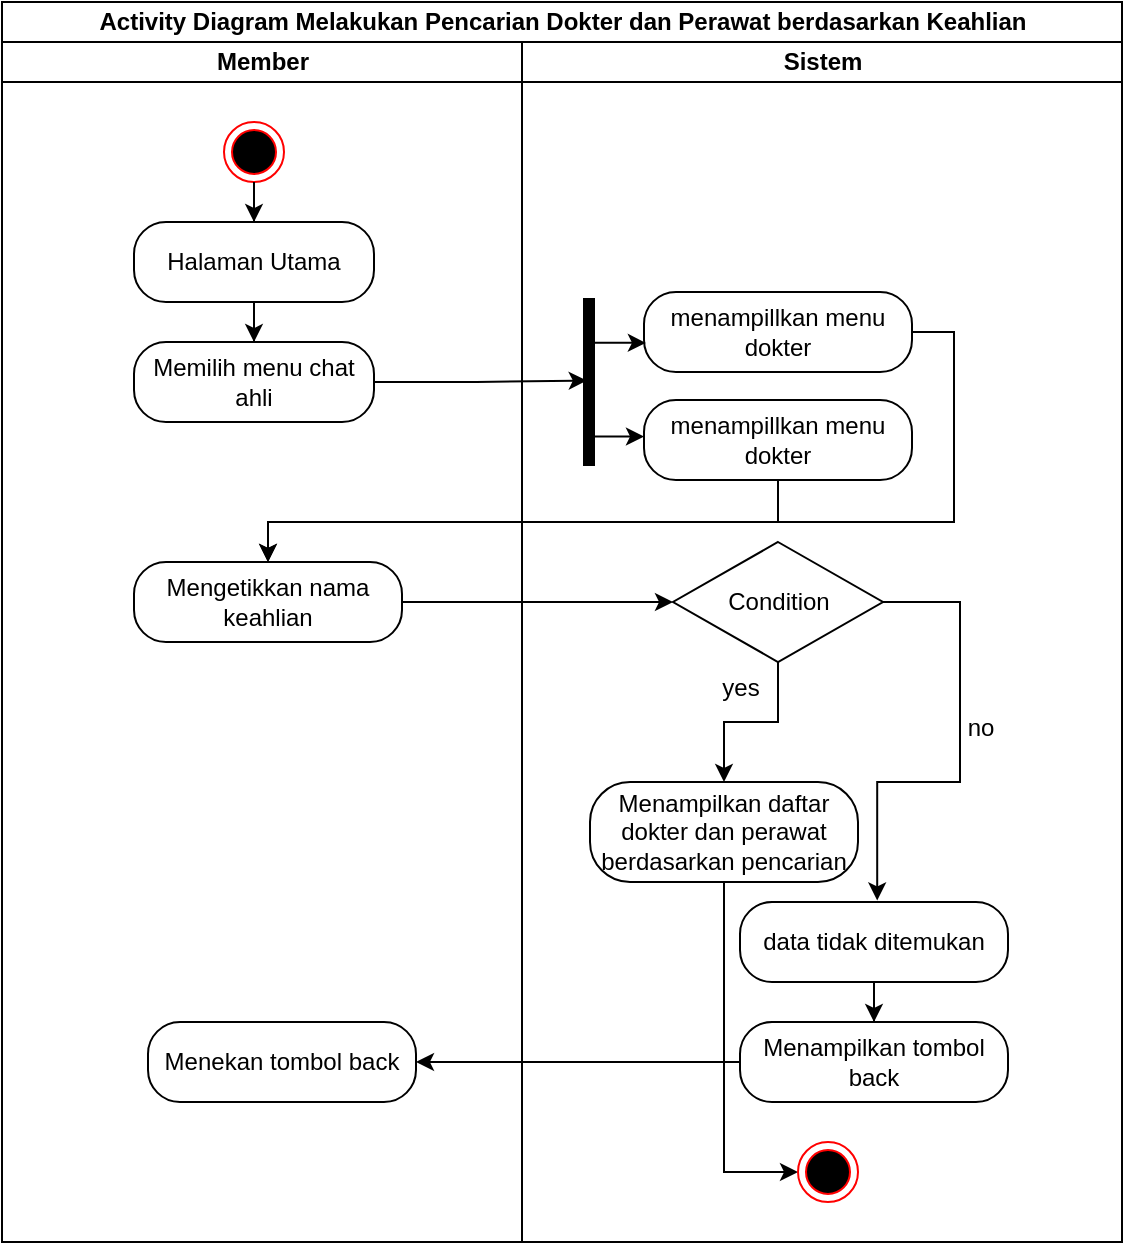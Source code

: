 <mxfile version="20.8.16" type="device"><diagram name="Page-1" id="E8yQ_byXl5OhAsjbGia8"><mxGraphModel dx="1036" dy="614" grid="1" gridSize="10" guides="1" tooltips="1" connect="1" arrows="1" fold="1" page="1" pageScale="1" pageWidth="850" pageHeight="1100" math="0" shadow="0"><root><mxCell id="0"/><mxCell id="1" parent="0"/><mxCell id="9SXBeCH9WAnPLhqtVqGz-1" value="Activity Diagram Melakukan Pencarian Dokter dan Perawat berdasarkan Keahlian" style="swimlane;childLayout=stackLayout;resizeParent=1;resizeParentMax=0;startSize=20;html=1;" vertex="1" parent="1"><mxGeometry x="234" y="700" width="560" height="620" as="geometry"/></mxCell><mxCell id="9SXBeCH9WAnPLhqtVqGz-2" value="Member" style="swimlane;startSize=20;html=1;" vertex="1" parent="9SXBeCH9WAnPLhqtVqGz-1"><mxGeometry y="20" width="260" height="600" as="geometry"/></mxCell><mxCell id="9SXBeCH9WAnPLhqtVqGz-3" value="Mengetikkan nama keahlian" style="rounded=1;whiteSpace=wrap;html=1;arcSize=40;fontColor=#000000;fillColor=default;strokeColor=default;" vertex="1" parent="9SXBeCH9WAnPLhqtVqGz-2"><mxGeometry x="66" y="260" width="134" height="40" as="geometry"/></mxCell><mxCell id="9SXBeCH9WAnPLhqtVqGz-4" value="Menekan tombol back" style="rounded=1;whiteSpace=wrap;html=1;arcSize=40;fontColor=#000000;fillColor=default;strokeColor=default;" vertex="1" parent="9SXBeCH9WAnPLhqtVqGz-2"><mxGeometry x="73" y="490" width="134" height="40" as="geometry"/></mxCell><mxCell id="9SXBeCH9WAnPLhqtVqGz-5" value="" style="ellipse;html=1;shape=endState;fillColor=#000000;strokeColor=#ff0000;" vertex="1" parent="9SXBeCH9WAnPLhqtVqGz-2"><mxGeometry x="111" y="40" width="30" height="30" as="geometry"/></mxCell><mxCell id="9SXBeCH9WAnPLhqtVqGz-6" value="Halaman Utama" style="rounded=1;whiteSpace=wrap;html=1;arcSize=40;fontColor=#000000;fillColor=default;strokeColor=default;" vertex="1" parent="9SXBeCH9WAnPLhqtVqGz-2"><mxGeometry x="66" y="90" width="120" height="40" as="geometry"/></mxCell><mxCell id="9SXBeCH9WAnPLhqtVqGz-7" value="" style="edgeStyle=orthogonalEdgeStyle;rounded=0;orthogonalLoop=1;jettySize=auto;html=1;" edge="1" parent="9SXBeCH9WAnPLhqtVqGz-2" source="9SXBeCH9WAnPLhqtVqGz-5" target="9SXBeCH9WAnPLhqtVqGz-6"><mxGeometry relative="1" as="geometry"/></mxCell><mxCell id="9SXBeCH9WAnPLhqtVqGz-8" value="Memilih menu chat ahli" style="rounded=1;whiteSpace=wrap;html=1;arcSize=40;fontColor=#000000;fillColor=default;strokeColor=default;" vertex="1" parent="9SXBeCH9WAnPLhqtVqGz-2"><mxGeometry x="66" y="150" width="120" height="40" as="geometry"/></mxCell><mxCell id="9SXBeCH9WAnPLhqtVqGz-9" value="" style="edgeStyle=orthogonalEdgeStyle;rounded=0;orthogonalLoop=1;jettySize=auto;html=1;" edge="1" parent="9SXBeCH9WAnPLhqtVqGz-2" source="9SXBeCH9WAnPLhqtVqGz-6" target="9SXBeCH9WAnPLhqtVqGz-8"><mxGeometry relative="1" as="geometry"/></mxCell><mxCell id="9SXBeCH9WAnPLhqtVqGz-10" style="edgeStyle=orthogonalEdgeStyle;rounded=0;orthogonalLoop=1;jettySize=auto;html=1;entryX=0;entryY=0.5;entryDx=0;entryDy=0;" edge="1" parent="9SXBeCH9WAnPLhqtVqGz-1" source="9SXBeCH9WAnPLhqtVqGz-3" target="9SXBeCH9WAnPLhqtVqGz-19"><mxGeometry relative="1" as="geometry"/></mxCell><mxCell id="9SXBeCH9WAnPLhqtVqGz-11" style="edgeStyle=orthogonalEdgeStyle;rounded=0;orthogonalLoop=1;jettySize=auto;html=1;" edge="1" parent="9SXBeCH9WAnPLhqtVqGz-1" source="9SXBeCH9WAnPLhqtVqGz-24" target="9SXBeCH9WAnPLhqtVqGz-4"><mxGeometry relative="1" as="geometry"/></mxCell><mxCell id="9SXBeCH9WAnPLhqtVqGz-12" style="edgeStyle=orthogonalEdgeStyle;rounded=0;orthogonalLoop=1;jettySize=auto;html=1;entryX=0.5;entryY=0;entryDx=0;entryDy=0;" edge="1" parent="9SXBeCH9WAnPLhqtVqGz-1" source="9SXBeCH9WAnPLhqtVqGz-16" target="9SXBeCH9WAnPLhqtVqGz-3"><mxGeometry relative="1" as="geometry"><Array as="points"><mxPoint x="388" y="260"/><mxPoint x="133" y="260"/></Array></mxGeometry></mxCell><mxCell id="9SXBeCH9WAnPLhqtVqGz-13" style="edgeStyle=orthogonalEdgeStyle;rounded=0;orthogonalLoop=1;jettySize=auto;html=1;entryX=0.491;entryY=0.613;entryDx=0;entryDy=0;entryPerimeter=0;" edge="1" parent="9SXBeCH9WAnPLhqtVqGz-1" source="9SXBeCH9WAnPLhqtVqGz-8" target="9SXBeCH9WAnPLhqtVqGz-27"><mxGeometry relative="1" as="geometry"/></mxCell><mxCell id="9SXBeCH9WAnPLhqtVqGz-14" style="edgeStyle=orthogonalEdgeStyle;rounded=0;orthogonalLoop=1;jettySize=auto;html=1;" edge="1" parent="9SXBeCH9WAnPLhqtVqGz-1" source="9SXBeCH9WAnPLhqtVqGz-26" target="9SXBeCH9WAnPLhqtVqGz-3"><mxGeometry relative="1" as="geometry"><Array as="points"><mxPoint x="476" y="165"/><mxPoint x="476" y="260"/><mxPoint x="133" y="260"/></Array></mxGeometry></mxCell><mxCell id="9SXBeCH9WAnPLhqtVqGz-15" value="Sistem" style="swimlane;startSize=20;html=1;" vertex="1" parent="9SXBeCH9WAnPLhqtVqGz-1"><mxGeometry x="260" y="20" width="300" height="600" as="geometry"/></mxCell><mxCell id="9SXBeCH9WAnPLhqtVqGz-16" value="menampillkan menu dokter" style="rounded=1;whiteSpace=wrap;html=1;arcSize=40;fontColor=#000000;fillColor=default;strokeColor=default;" vertex="1" parent="9SXBeCH9WAnPLhqtVqGz-15"><mxGeometry x="61" y="179" width="134" height="40" as="geometry"/></mxCell><mxCell id="9SXBeCH9WAnPLhqtVqGz-17" style="edgeStyle=orthogonalEdgeStyle;rounded=0;orthogonalLoop=1;jettySize=auto;html=1;exitX=0.5;exitY=1;exitDx=0;exitDy=0;" edge="1" parent="9SXBeCH9WAnPLhqtVqGz-15" source="9SXBeCH9WAnPLhqtVqGz-19" target="9SXBeCH9WAnPLhqtVqGz-21"><mxGeometry relative="1" as="geometry"/></mxCell><mxCell id="9SXBeCH9WAnPLhqtVqGz-18" style="edgeStyle=orthogonalEdgeStyle;rounded=0;orthogonalLoop=1;jettySize=auto;html=1;entryX=0.512;entryY=-0.019;entryDx=0;entryDy=0;entryPerimeter=0;" edge="1" parent="9SXBeCH9WAnPLhqtVqGz-15" source="9SXBeCH9WAnPLhqtVqGz-19" target="9SXBeCH9WAnPLhqtVqGz-23"><mxGeometry relative="1" as="geometry"><Array as="points"><mxPoint x="219" y="280"/><mxPoint x="219" y="370"/><mxPoint x="178" y="370"/></Array></mxGeometry></mxCell><mxCell id="9SXBeCH9WAnPLhqtVqGz-19" value="Condition" style="rhombus;whiteSpace=wrap;html=1;fontColor=#000000;fillColor=default;strokeColor=default;" vertex="1" parent="9SXBeCH9WAnPLhqtVqGz-15"><mxGeometry x="75.5" y="250" width="105" height="60" as="geometry"/></mxCell><mxCell id="9SXBeCH9WAnPLhqtVqGz-20" style="edgeStyle=orthogonalEdgeStyle;rounded=0;orthogonalLoop=1;jettySize=auto;html=1;entryX=0;entryY=0.5;entryDx=0;entryDy=0;" edge="1" parent="9SXBeCH9WAnPLhqtVqGz-15" source="9SXBeCH9WAnPLhqtVqGz-21" target="9SXBeCH9WAnPLhqtVqGz-25"><mxGeometry relative="1" as="geometry"/></mxCell><mxCell id="9SXBeCH9WAnPLhqtVqGz-21" value="Menampilkan daftar dokter dan perawat berdasarkan pencarian" style="rounded=1;whiteSpace=wrap;html=1;arcSize=40;fontColor=#000000;fillColor=default;strokeColor=default;" vertex="1" parent="9SXBeCH9WAnPLhqtVqGz-15"><mxGeometry x="34" y="370" width="134" height="50" as="geometry"/></mxCell><mxCell id="9SXBeCH9WAnPLhqtVqGz-22" value="" style="edgeStyle=orthogonalEdgeStyle;rounded=0;orthogonalLoop=1;jettySize=auto;html=1;" edge="1" parent="9SXBeCH9WAnPLhqtVqGz-15" source="9SXBeCH9WAnPLhqtVqGz-23" target="9SXBeCH9WAnPLhqtVqGz-24"><mxGeometry relative="1" as="geometry"/></mxCell><mxCell id="9SXBeCH9WAnPLhqtVqGz-23" value="data tidak ditemukan" style="rounded=1;whiteSpace=wrap;html=1;arcSize=40;fontColor=#000000;fillColor=default;strokeColor=default;" vertex="1" parent="9SXBeCH9WAnPLhqtVqGz-15"><mxGeometry x="109" y="430" width="134" height="40" as="geometry"/></mxCell><mxCell id="9SXBeCH9WAnPLhqtVqGz-24" value="Menampilkan tombol back" style="rounded=1;whiteSpace=wrap;html=1;arcSize=40;fontColor=#000000;fillColor=default;strokeColor=default;" vertex="1" parent="9SXBeCH9WAnPLhqtVqGz-15"><mxGeometry x="109" y="490" width="134" height="40" as="geometry"/></mxCell><mxCell id="9SXBeCH9WAnPLhqtVqGz-25" value="" style="ellipse;html=1;shape=endState;fillColor=#000000;strokeColor=#ff0000;" vertex="1" parent="9SXBeCH9WAnPLhqtVqGz-15"><mxGeometry x="138" y="550" width="30" height="30" as="geometry"/></mxCell><mxCell id="9SXBeCH9WAnPLhqtVqGz-26" value="menampillkan menu dokter" style="rounded=1;whiteSpace=wrap;html=1;arcSize=40;fontColor=#000000;fillColor=default;strokeColor=default;" vertex="1" parent="9SXBeCH9WAnPLhqtVqGz-15"><mxGeometry x="61" y="125" width="134" height="40" as="geometry"/></mxCell><mxCell id="9SXBeCH9WAnPLhqtVqGz-27" value="" style="shape=line;html=1;strokeWidth=6;strokeColor=default;rotation=90;" vertex="1" parent="9SXBeCH9WAnPLhqtVqGz-15"><mxGeometry x="-8.5" y="165" width="84" height="10" as="geometry"/></mxCell><mxCell id="9SXBeCH9WAnPLhqtVqGz-28" style="edgeStyle=orthogonalEdgeStyle;rounded=0;orthogonalLoop=1;jettySize=auto;html=1;exitX=0.308;exitY=0.53;exitDx=0;exitDy=0;exitPerimeter=0;entryX=0.007;entryY=0.636;entryDx=0;entryDy=0;entryPerimeter=0;" edge="1" parent="9SXBeCH9WAnPLhqtVqGz-15" source="9SXBeCH9WAnPLhqtVqGz-27" target="9SXBeCH9WAnPLhqtVqGz-26"><mxGeometry relative="1" as="geometry"><mxPoint x="56" y="150" as="targetPoint"/><Array as="points"><mxPoint x="33" y="150"/></Array></mxGeometry></mxCell><mxCell id="9SXBeCH9WAnPLhqtVqGz-29" style="edgeStyle=orthogonalEdgeStyle;rounded=0;orthogonalLoop=1;jettySize=auto;html=1;exitX=0.308;exitY=0.53;exitDx=0;exitDy=0;exitPerimeter=0;entryX=0.007;entryY=0.636;entryDx=0;entryDy=0;entryPerimeter=0;" edge="1" parent="9SXBeCH9WAnPLhqtVqGz-15"><mxGeometry relative="1" as="geometry"><mxPoint x="60.998" y="197.28" as="targetPoint"/><mxPoint x="32.26" y="200.712" as="sourcePoint"/><Array as="points"><mxPoint x="32.06" y="196.84"/></Array></mxGeometry></mxCell><mxCell id="9SXBeCH9WAnPLhqtVqGz-30" value="yes" style="text;html=1;align=center;verticalAlign=middle;resizable=0;points=[];autosize=1;strokeColor=none;fillColor=none;" vertex="1" parent="1"><mxGeometry x="583" y="1028" width="40" height="30" as="geometry"/></mxCell><mxCell id="9SXBeCH9WAnPLhqtVqGz-31" value="no" style="text;html=1;align=center;verticalAlign=middle;resizable=0;points=[];autosize=1;strokeColor=none;fillColor=none;" vertex="1" parent="1"><mxGeometry x="703" y="1048" width="40" height="30" as="geometry"/></mxCell></root></mxGraphModel></diagram></mxfile>